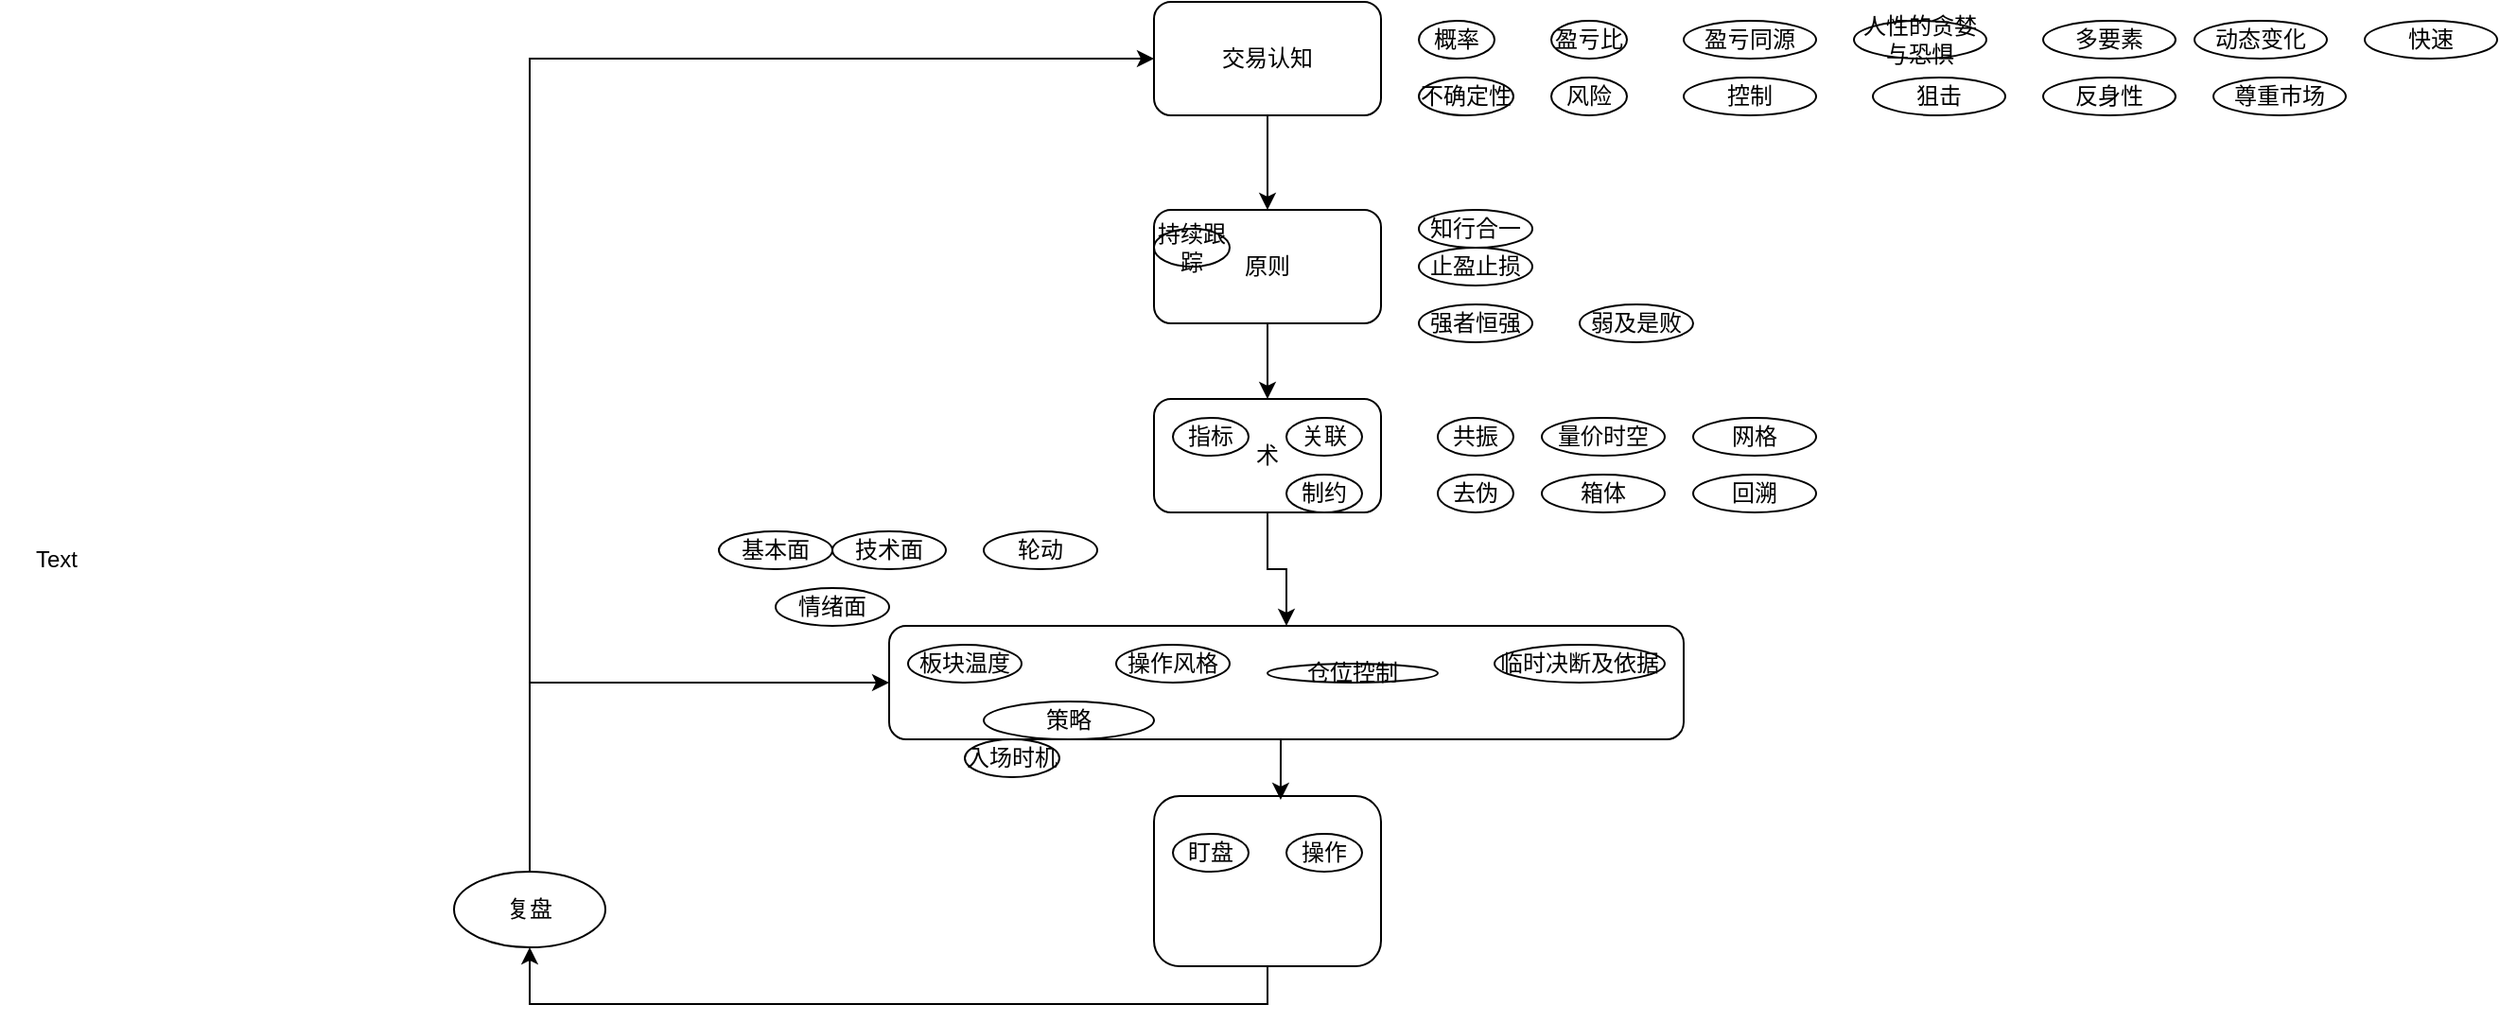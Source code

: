 <mxfile version="16.4.5" type="github">
  <diagram id="Pfbn8oCnvFzZYmGTeNMr" name="Page-1">
    <mxGraphModel dx="2012" dy="667" grid="1" gridSize="10" guides="1" tooltips="1" connect="1" arrows="1" fold="1" page="1" pageScale="1" pageWidth="827" pageHeight="1169" math="0" shadow="0">
      <root>
        <mxCell id="0" />
        <mxCell id="1" parent="0" />
        <mxCell id="plnkz_P6K2nlOEyKLIr7-22" style="edgeStyle=orthogonalEdgeStyle;rounded=0;orthogonalLoop=1;jettySize=auto;html=1;exitX=0.5;exitY=1;exitDx=0;exitDy=0;" edge="1" parent="1" source="plnkz_P6K2nlOEyKLIr7-1" target="plnkz_P6K2nlOEyKLIr7-2">
          <mxGeometry relative="1" as="geometry" />
        </mxCell>
        <mxCell id="plnkz_P6K2nlOEyKLIr7-1" value="交易认知" style="rounded=1;whiteSpace=wrap;html=1;" vertex="1" parent="1">
          <mxGeometry x="330" y="90" width="120" height="60" as="geometry" />
        </mxCell>
        <mxCell id="plnkz_P6K2nlOEyKLIr7-23" style="edgeStyle=orthogonalEdgeStyle;rounded=0;orthogonalLoop=1;jettySize=auto;html=1;exitX=0.5;exitY=1;exitDx=0;exitDy=0;entryX=0.5;entryY=0;entryDx=0;entryDy=0;" edge="1" parent="1" source="plnkz_P6K2nlOEyKLIr7-2" target="plnkz_P6K2nlOEyKLIr7-3">
          <mxGeometry relative="1" as="geometry" />
        </mxCell>
        <mxCell id="plnkz_P6K2nlOEyKLIr7-2" value="原则" style="rounded=1;whiteSpace=wrap;html=1;" vertex="1" parent="1">
          <mxGeometry x="330" y="200" width="120" height="60" as="geometry" />
        </mxCell>
        <mxCell id="plnkz_P6K2nlOEyKLIr7-25" style="edgeStyle=orthogonalEdgeStyle;rounded=0;orthogonalLoop=1;jettySize=auto;html=1;exitX=0.5;exitY=1;exitDx=0;exitDy=0;entryX=0.5;entryY=0;entryDx=0;entryDy=0;" edge="1" parent="1" source="plnkz_P6K2nlOEyKLIr7-3" target="plnkz_P6K2nlOEyKLIr7-17">
          <mxGeometry relative="1" as="geometry" />
        </mxCell>
        <mxCell id="plnkz_P6K2nlOEyKLIr7-3" value="术" style="rounded=1;whiteSpace=wrap;html=1;" vertex="1" parent="1">
          <mxGeometry x="330" y="300" width="120" height="60" as="geometry" />
        </mxCell>
        <mxCell id="plnkz_P6K2nlOEyKLIr7-4" value="指标" style="ellipse;whiteSpace=wrap;html=1;" vertex="1" parent="1">
          <mxGeometry x="340" y="310" width="40" height="20" as="geometry" />
        </mxCell>
        <mxCell id="plnkz_P6K2nlOEyKLIr7-5" value="关联" style="ellipse;whiteSpace=wrap;html=1;" vertex="1" parent="1">
          <mxGeometry x="400" y="310" width="40" height="20" as="geometry" />
        </mxCell>
        <mxCell id="plnkz_P6K2nlOEyKLIr7-6" value="制约" style="ellipse;whiteSpace=wrap;html=1;" vertex="1" parent="1">
          <mxGeometry x="400" y="340" width="40" height="20" as="geometry" />
        </mxCell>
        <mxCell id="plnkz_P6K2nlOEyKLIr7-7" value="去伪" style="ellipse;whiteSpace=wrap;html=1;" vertex="1" parent="1">
          <mxGeometry x="480" y="340" width="40" height="20" as="geometry" />
        </mxCell>
        <mxCell id="plnkz_P6K2nlOEyKLIr7-8" value="持续跟踪" style="ellipse;whiteSpace=wrap;html=1;" vertex="1" parent="1">
          <mxGeometry x="330" y="210" width="40" height="20" as="geometry" />
        </mxCell>
        <mxCell id="plnkz_P6K2nlOEyKLIr7-16" style="edgeStyle=orthogonalEdgeStyle;rounded=0;orthogonalLoop=1;jettySize=auto;html=1;exitX=0.5;exitY=0;exitDx=0;exitDy=0;entryX=0;entryY=0.5;entryDx=0;entryDy=0;" edge="1" parent="1" source="plnkz_P6K2nlOEyKLIr7-11" target="plnkz_P6K2nlOEyKLIr7-1">
          <mxGeometry relative="1" as="geometry">
            <Array as="points">
              <mxPoint y="540" />
              <mxPoint y="120" />
            </Array>
          </mxGeometry>
        </mxCell>
        <mxCell id="plnkz_P6K2nlOEyKLIr7-29" style="edgeStyle=orthogonalEdgeStyle;rounded=0;orthogonalLoop=1;jettySize=auto;html=1;exitX=0.5;exitY=0;exitDx=0;exitDy=0;entryX=0;entryY=0.5;entryDx=0;entryDy=0;" edge="1" parent="1" source="plnkz_P6K2nlOEyKLIr7-11" target="plnkz_P6K2nlOEyKLIr7-17">
          <mxGeometry relative="1" as="geometry" />
        </mxCell>
        <mxCell id="plnkz_P6K2nlOEyKLIr7-11" value="复盘" style="ellipse;whiteSpace=wrap;html=1;" vertex="1" parent="1">
          <mxGeometry x="-40" y="550" width="80" height="40" as="geometry" />
        </mxCell>
        <mxCell id="plnkz_P6K2nlOEyKLIr7-15" style="edgeStyle=orthogonalEdgeStyle;rounded=0;orthogonalLoop=1;jettySize=auto;html=1;exitX=0.5;exitY=1;exitDx=0;exitDy=0;entryX=0.5;entryY=1;entryDx=0;entryDy=0;" edge="1" parent="1" source="plnkz_P6K2nlOEyKLIr7-12" target="plnkz_P6K2nlOEyKLIr7-11">
          <mxGeometry relative="1" as="geometry" />
        </mxCell>
        <mxCell id="plnkz_P6K2nlOEyKLIr7-12" value="" style="rounded=1;whiteSpace=wrap;html=1;" vertex="1" parent="1">
          <mxGeometry x="330" y="510" width="120" height="90" as="geometry" />
        </mxCell>
        <mxCell id="plnkz_P6K2nlOEyKLIr7-13" value="盯盘" style="ellipse;whiteSpace=wrap;html=1;" vertex="1" parent="1">
          <mxGeometry x="340" y="530" width="40" height="20" as="geometry" />
        </mxCell>
        <mxCell id="plnkz_P6K2nlOEyKLIr7-14" value="操作" style="ellipse;whiteSpace=wrap;html=1;" vertex="1" parent="1">
          <mxGeometry x="400" y="530" width="40" height="20" as="geometry" />
        </mxCell>
        <mxCell id="plnkz_P6K2nlOEyKLIr7-26" style="edgeStyle=orthogonalEdgeStyle;rounded=0;orthogonalLoop=1;jettySize=auto;html=1;exitX=0.5;exitY=1;exitDx=0;exitDy=0;entryX=0.558;entryY=0.022;entryDx=0;entryDy=0;entryPerimeter=0;" edge="1" parent="1" source="plnkz_P6K2nlOEyKLIr7-17" target="plnkz_P6K2nlOEyKLIr7-12">
          <mxGeometry relative="1" as="geometry" />
        </mxCell>
        <mxCell id="plnkz_P6K2nlOEyKLIr7-17" value="" style="rounded=1;whiteSpace=wrap;html=1;" vertex="1" parent="1">
          <mxGeometry x="190" y="420" width="420" height="60" as="geometry" />
        </mxCell>
        <mxCell id="plnkz_P6K2nlOEyKLIr7-18" value="板块温度" style="ellipse;whiteSpace=wrap;html=1;" vertex="1" parent="1">
          <mxGeometry x="200" y="430" width="60" height="20" as="geometry" />
        </mxCell>
        <mxCell id="plnkz_P6K2nlOEyKLIr7-19" value="操作风格" style="ellipse;whiteSpace=wrap;html=1;" vertex="1" parent="1">
          <mxGeometry x="310" y="430" width="60" height="20" as="geometry" />
        </mxCell>
        <mxCell id="plnkz_P6K2nlOEyKLIr7-20" value="仓位控制" style="ellipse;whiteSpace=wrap;html=1;" vertex="1" parent="1">
          <mxGeometry x="390" y="440" width="90" height="10" as="geometry" />
        </mxCell>
        <mxCell id="plnkz_P6K2nlOEyKLIr7-21" value="临时决断及依据" style="ellipse;whiteSpace=wrap;html=1;" vertex="1" parent="1">
          <mxGeometry x="510" y="430" width="90" height="20" as="geometry" />
        </mxCell>
        <mxCell id="plnkz_P6K2nlOEyKLIr7-28" value="基本面" style="ellipse;whiteSpace=wrap;html=1;" vertex="1" parent="1">
          <mxGeometry x="100" y="370" width="60" height="20" as="geometry" />
        </mxCell>
        <mxCell id="plnkz_P6K2nlOEyKLIr7-30" value="Text" style="text;html=1;strokeColor=none;fillColor=none;align=center;verticalAlign=middle;whiteSpace=wrap;rounded=0;" vertex="1" parent="1">
          <mxGeometry x="-280" y="370" width="60" height="30" as="geometry" />
        </mxCell>
        <mxCell id="plnkz_P6K2nlOEyKLIr7-31" value="技术面" style="ellipse;whiteSpace=wrap;html=1;" vertex="1" parent="1">
          <mxGeometry x="160" y="370" width="60" height="20" as="geometry" />
        </mxCell>
        <mxCell id="plnkz_P6K2nlOEyKLIr7-33" value="情绪面" style="ellipse;whiteSpace=wrap;html=1;" vertex="1" parent="1">
          <mxGeometry x="130" y="400" width="60" height="20" as="geometry" />
        </mxCell>
        <mxCell id="plnkz_P6K2nlOEyKLIr7-34" value="策略" style="ellipse;whiteSpace=wrap;html=1;" vertex="1" parent="1">
          <mxGeometry x="240" y="460" width="90" height="20" as="geometry" />
        </mxCell>
        <mxCell id="plnkz_P6K2nlOEyKLIr7-35" value="共振" style="ellipse;whiteSpace=wrap;html=1;" vertex="1" parent="1">
          <mxGeometry x="480" y="310" width="40" height="20" as="geometry" />
        </mxCell>
        <mxCell id="plnkz_P6K2nlOEyKLIr7-36" value="轮动" style="ellipse;whiteSpace=wrap;html=1;" vertex="1" parent="1">
          <mxGeometry x="240" y="370" width="60" height="20" as="geometry" />
        </mxCell>
        <mxCell id="plnkz_P6K2nlOEyKLIr7-37" value="知行合一" style="ellipse;whiteSpace=wrap;html=1;" vertex="1" parent="1">
          <mxGeometry x="470" y="200" width="60" height="20" as="geometry" />
        </mxCell>
        <mxCell id="plnkz_P6K2nlOEyKLIr7-38" value="概率" style="ellipse;whiteSpace=wrap;html=1;" vertex="1" parent="1">
          <mxGeometry x="470" y="100" width="40" height="20" as="geometry" />
        </mxCell>
        <mxCell id="plnkz_P6K2nlOEyKLIr7-39" value="不确定性" style="ellipse;whiteSpace=wrap;html=1;" vertex="1" parent="1">
          <mxGeometry x="470" y="130" width="50" height="20" as="geometry" />
        </mxCell>
        <mxCell id="plnkz_P6K2nlOEyKLIr7-40" value="盈亏比" style="ellipse;whiteSpace=wrap;html=1;" vertex="1" parent="1">
          <mxGeometry x="540" y="100" width="40" height="20" as="geometry" />
        </mxCell>
        <mxCell id="plnkz_P6K2nlOEyKLIr7-41" value="风险" style="ellipse;whiteSpace=wrap;html=1;" vertex="1" parent="1">
          <mxGeometry x="540" y="130" width="40" height="20" as="geometry" />
        </mxCell>
        <mxCell id="plnkz_P6K2nlOEyKLIr7-42" value="盈亏同源" style="ellipse;whiteSpace=wrap;html=1;" vertex="1" parent="1">
          <mxGeometry x="610" y="100" width="70" height="20" as="geometry" />
        </mxCell>
        <mxCell id="plnkz_P6K2nlOEyKLIr7-43" value="控制" style="ellipse;whiteSpace=wrap;html=1;" vertex="1" parent="1">
          <mxGeometry x="610" y="130" width="70" height="20" as="geometry" />
        </mxCell>
        <mxCell id="plnkz_P6K2nlOEyKLIr7-44" value="人性的贪婪与恐惧" style="ellipse;whiteSpace=wrap;html=1;" vertex="1" parent="1">
          <mxGeometry x="700" y="100" width="70" height="20" as="geometry" />
        </mxCell>
        <mxCell id="plnkz_P6K2nlOEyKLIr7-45" value="狙击" style="ellipse;whiteSpace=wrap;html=1;" vertex="1" parent="1">
          <mxGeometry x="710" y="130" width="70" height="20" as="geometry" />
        </mxCell>
        <mxCell id="plnkz_P6K2nlOEyKLIr7-46" value="多要素" style="ellipse;whiteSpace=wrap;html=1;" vertex="1" parent="1">
          <mxGeometry x="800" y="100" width="70" height="20" as="geometry" />
        </mxCell>
        <mxCell id="plnkz_P6K2nlOEyKLIr7-47" value="反身性" style="ellipse;whiteSpace=wrap;html=1;" vertex="1" parent="1">
          <mxGeometry x="800" y="130" width="70" height="20" as="geometry" />
        </mxCell>
        <mxCell id="plnkz_P6K2nlOEyKLIr7-48" value="动态变化" style="ellipse;whiteSpace=wrap;html=1;" vertex="1" parent="1">
          <mxGeometry x="880" y="100" width="70" height="20" as="geometry" />
        </mxCell>
        <mxCell id="plnkz_P6K2nlOEyKLIr7-49" value="入场时机" style="ellipse;whiteSpace=wrap;html=1;" vertex="1" parent="1">
          <mxGeometry x="230" y="480" width="50" height="20" as="geometry" />
        </mxCell>
        <mxCell id="plnkz_P6K2nlOEyKLIr7-50" value="止盈止损" style="ellipse;whiteSpace=wrap;html=1;" vertex="1" parent="1">
          <mxGeometry x="470" y="220" width="60" height="20" as="geometry" />
        </mxCell>
        <mxCell id="plnkz_P6K2nlOEyKLIr7-51" value="量价时空" style="ellipse;whiteSpace=wrap;html=1;" vertex="1" parent="1">
          <mxGeometry x="535" y="310" width="65" height="20" as="geometry" />
        </mxCell>
        <mxCell id="plnkz_P6K2nlOEyKLIr7-52" value="箱体" style="ellipse;whiteSpace=wrap;html=1;" vertex="1" parent="1">
          <mxGeometry x="535" y="340" width="65" height="20" as="geometry" />
        </mxCell>
        <mxCell id="plnkz_P6K2nlOEyKLIr7-53" value="网格" style="ellipse;whiteSpace=wrap;html=1;" vertex="1" parent="1">
          <mxGeometry x="615" y="310" width="65" height="20" as="geometry" />
        </mxCell>
        <mxCell id="plnkz_P6K2nlOEyKLIr7-54" value="强者恒强" style="ellipse;whiteSpace=wrap;html=1;" vertex="1" parent="1">
          <mxGeometry x="470" y="250" width="60" height="20" as="geometry" />
        </mxCell>
        <mxCell id="plnkz_P6K2nlOEyKLIr7-55" value="弱及是败" style="ellipse;whiteSpace=wrap;html=1;" vertex="1" parent="1">
          <mxGeometry x="555" y="250" width="60" height="20" as="geometry" />
        </mxCell>
        <mxCell id="plnkz_P6K2nlOEyKLIr7-56" value="尊重市场" style="ellipse;whiteSpace=wrap;html=1;" vertex="1" parent="1">
          <mxGeometry x="890" y="130" width="70" height="20" as="geometry" />
        </mxCell>
        <mxCell id="plnkz_P6K2nlOEyKLIr7-57" value="回溯" style="ellipse;whiteSpace=wrap;html=1;" vertex="1" parent="1">
          <mxGeometry x="615" y="340" width="65" height="20" as="geometry" />
        </mxCell>
        <mxCell id="plnkz_P6K2nlOEyKLIr7-58" value="快速" style="ellipse;whiteSpace=wrap;html=1;" vertex="1" parent="1">
          <mxGeometry x="970" y="100" width="70" height="20" as="geometry" />
        </mxCell>
      </root>
    </mxGraphModel>
  </diagram>
</mxfile>
